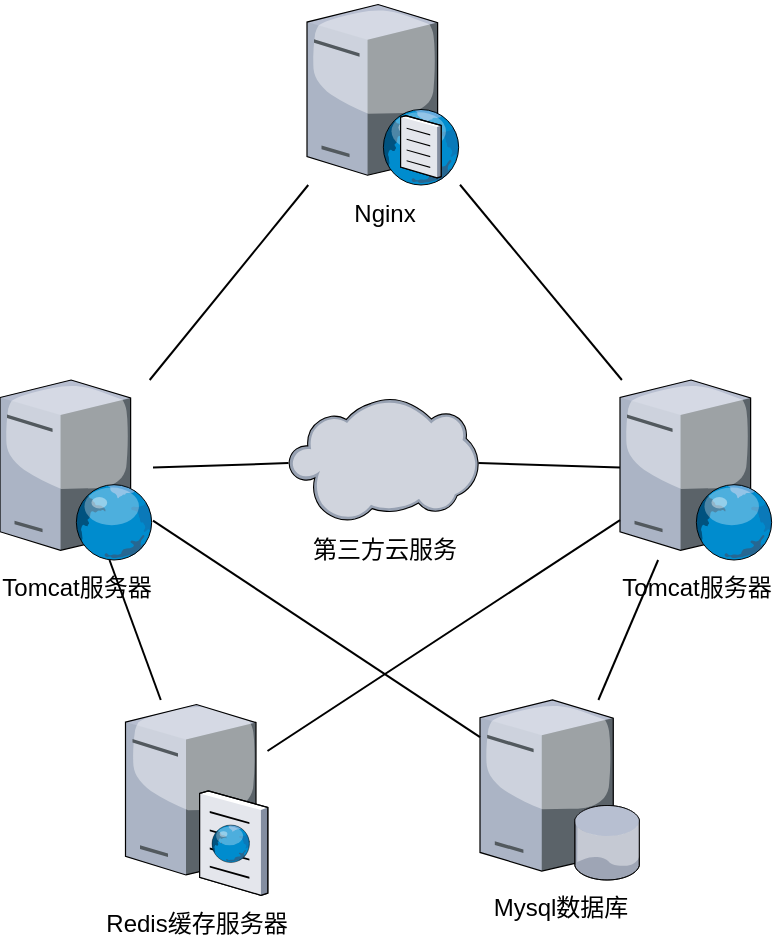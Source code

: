 <mxfile version="17.1.3" type="github">
  <diagram name="Page-1" id="e3a06f82-3646-2815-327d-82caf3d4e204">
    <mxGraphModel dx="1056" dy="566" grid="1" gridSize="10" guides="1" tooltips="1" connect="1" arrows="1" fold="1" page="1" pageScale="1.5" pageWidth="1169" pageHeight="826" background="none" math="0" shadow="0">
      <root>
        <mxCell id="0" style=";html=1;" />
        <mxCell id="1" style=";html=1;" parent="0" />
        <mxCell id="wnISRxBY5JCJOKAd4Pnm-1" value="Tomcat服务器" style="verticalLabelPosition=bottom;sketch=0;aspect=fixed;html=1;verticalAlign=top;strokeColor=none;align=center;outlineConnect=0;shape=mxgraph.citrix.web_server;" vertex="1" parent="1">
          <mxGeometry x="310" y="580" width="76.5" height="90" as="geometry" />
        </mxCell>
        <mxCell id="wnISRxBY5JCJOKAd4Pnm-2" value="Tomcat服务器" style="verticalLabelPosition=bottom;sketch=0;aspect=fixed;html=1;verticalAlign=top;strokeColor=none;align=center;outlineConnect=0;shape=mxgraph.citrix.web_server;" vertex="1" parent="1">
          <mxGeometry x="620" y="580" width="76.5" height="90" as="geometry" />
        </mxCell>
        <mxCell id="wnISRxBY5JCJOKAd4Pnm-3" value="Mysql数据库" style="verticalLabelPosition=bottom;sketch=0;aspect=fixed;html=1;verticalAlign=top;strokeColor=none;align=center;outlineConnect=0;shape=mxgraph.citrix.database_server;" vertex="1" parent="1">
          <mxGeometry x="550" y="740" width="80" height="90" as="geometry" />
        </mxCell>
        <mxCell id="wnISRxBY5JCJOKAd4Pnm-4" value="Redis缓存服务器" style="verticalLabelPosition=bottom;sketch=0;aspect=fixed;html=1;verticalAlign=top;strokeColor=none;align=center;outlineConnect=0;shape=mxgraph.citrix.cache_server;" vertex="1" parent="1">
          <mxGeometry x="372.75" y="740" width="71" height="97.5" as="geometry" />
        </mxCell>
        <mxCell id="wnISRxBY5JCJOKAd4Pnm-7" value="Nginx" style="verticalLabelPosition=bottom;sketch=0;aspect=fixed;html=1;verticalAlign=top;strokeColor=none;align=center;outlineConnect=0;shape=mxgraph.citrix.dns_server;" vertex="1" parent="1">
          <mxGeometry x="463.5" y="390" width="76.5" height="92.5" as="geometry" />
        </mxCell>
        <mxCell id="wnISRxBY5JCJOKAd4Pnm-12" value="" style="endArrow=none;html=1;rounded=0;" edge="1" parent="1" source="wnISRxBY5JCJOKAd4Pnm-1" target="wnISRxBY5JCJOKAd4Pnm-7">
          <mxGeometry width="50" height="50" relative="1" as="geometry">
            <mxPoint x="310" y="520" as="sourcePoint" />
            <mxPoint x="360" y="470" as="targetPoint" />
          </mxGeometry>
        </mxCell>
        <mxCell id="wnISRxBY5JCJOKAd4Pnm-13" value="" style="endArrow=none;html=1;rounded=0;" edge="1" parent="1" source="wnISRxBY5JCJOKAd4Pnm-2" target="wnISRxBY5JCJOKAd4Pnm-7">
          <mxGeometry width="50" height="50" relative="1" as="geometry">
            <mxPoint x="560" y="540" as="sourcePoint" />
            <mxPoint x="610" y="490" as="targetPoint" />
          </mxGeometry>
        </mxCell>
        <mxCell id="wnISRxBY5JCJOKAd4Pnm-14" value="" style="endArrow=none;html=1;rounded=0;" edge="1" parent="1" source="wnISRxBY5JCJOKAd4Pnm-4" target="wnISRxBY5JCJOKAd4Pnm-1">
          <mxGeometry width="50" height="50" relative="1" as="geometry">
            <mxPoint x="170" y="710" as="sourcePoint" />
            <mxPoint x="220" y="660" as="targetPoint" />
          </mxGeometry>
        </mxCell>
        <mxCell id="wnISRxBY5JCJOKAd4Pnm-15" value="" style="endArrow=none;html=1;rounded=0;" edge="1" parent="1" source="wnISRxBY5JCJOKAd4Pnm-3" target="wnISRxBY5JCJOKAd4Pnm-1">
          <mxGeometry width="50" height="50" relative="1" as="geometry">
            <mxPoint x="460" y="780" as="sourcePoint" />
            <mxPoint x="510" y="730" as="targetPoint" />
          </mxGeometry>
        </mxCell>
        <mxCell id="wnISRxBY5JCJOKAd4Pnm-16" value="" style="endArrow=none;html=1;rounded=0;" edge="1" parent="1" source="wnISRxBY5JCJOKAd4Pnm-4" target="wnISRxBY5JCJOKAd4Pnm-2">
          <mxGeometry width="50" height="50" relative="1" as="geometry">
            <mxPoint x="220" y="750" as="sourcePoint" />
            <mxPoint x="270" y="700" as="targetPoint" />
          </mxGeometry>
        </mxCell>
        <mxCell id="wnISRxBY5JCJOKAd4Pnm-17" value="" style="endArrow=none;html=1;rounded=0;" edge="1" parent="1" source="wnISRxBY5JCJOKAd4Pnm-3" target="wnISRxBY5JCJOKAd4Pnm-2">
          <mxGeometry width="50" height="50" relative="1" as="geometry">
            <mxPoint x="500" y="840" as="sourcePoint" />
            <mxPoint x="550" y="790" as="targetPoint" />
          </mxGeometry>
        </mxCell>
        <mxCell id="wnISRxBY5JCJOKAd4Pnm-18" value="第三方云服务" style="verticalLabelPosition=bottom;sketch=0;aspect=fixed;html=1;verticalAlign=top;strokeColor=none;align=center;outlineConnect=0;shape=mxgraph.citrix.cloud;" vertex="1" parent="1">
          <mxGeometry x="454.25" y="589" width="95" height="62" as="geometry" />
        </mxCell>
        <mxCell id="wnISRxBY5JCJOKAd4Pnm-19" value="" style="endArrow=none;html=1;rounded=0;" edge="1" parent="1" source="wnISRxBY5JCJOKAd4Pnm-1" target="wnISRxBY5JCJOKAd4Pnm-18">
          <mxGeometry width="50" height="50" relative="1" as="geometry">
            <mxPoint x="150" y="580" as="sourcePoint" />
            <mxPoint x="200" y="530" as="targetPoint" />
          </mxGeometry>
        </mxCell>
        <mxCell id="wnISRxBY5JCJOKAd4Pnm-20" value="" style="endArrow=none;html=1;rounded=0;" edge="1" parent="1" source="wnISRxBY5JCJOKAd4Pnm-18" target="wnISRxBY5JCJOKAd4Pnm-2">
          <mxGeometry width="50" height="50" relative="1" as="geometry">
            <mxPoint x="220" y="590" as="sourcePoint" />
            <mxPoint x="270" y="540" as="targetPoint" />
          </mxGeometry>
        </mxCell>
      </root>
    </mxGraphModel>
  </diagram>
</mxfile>
